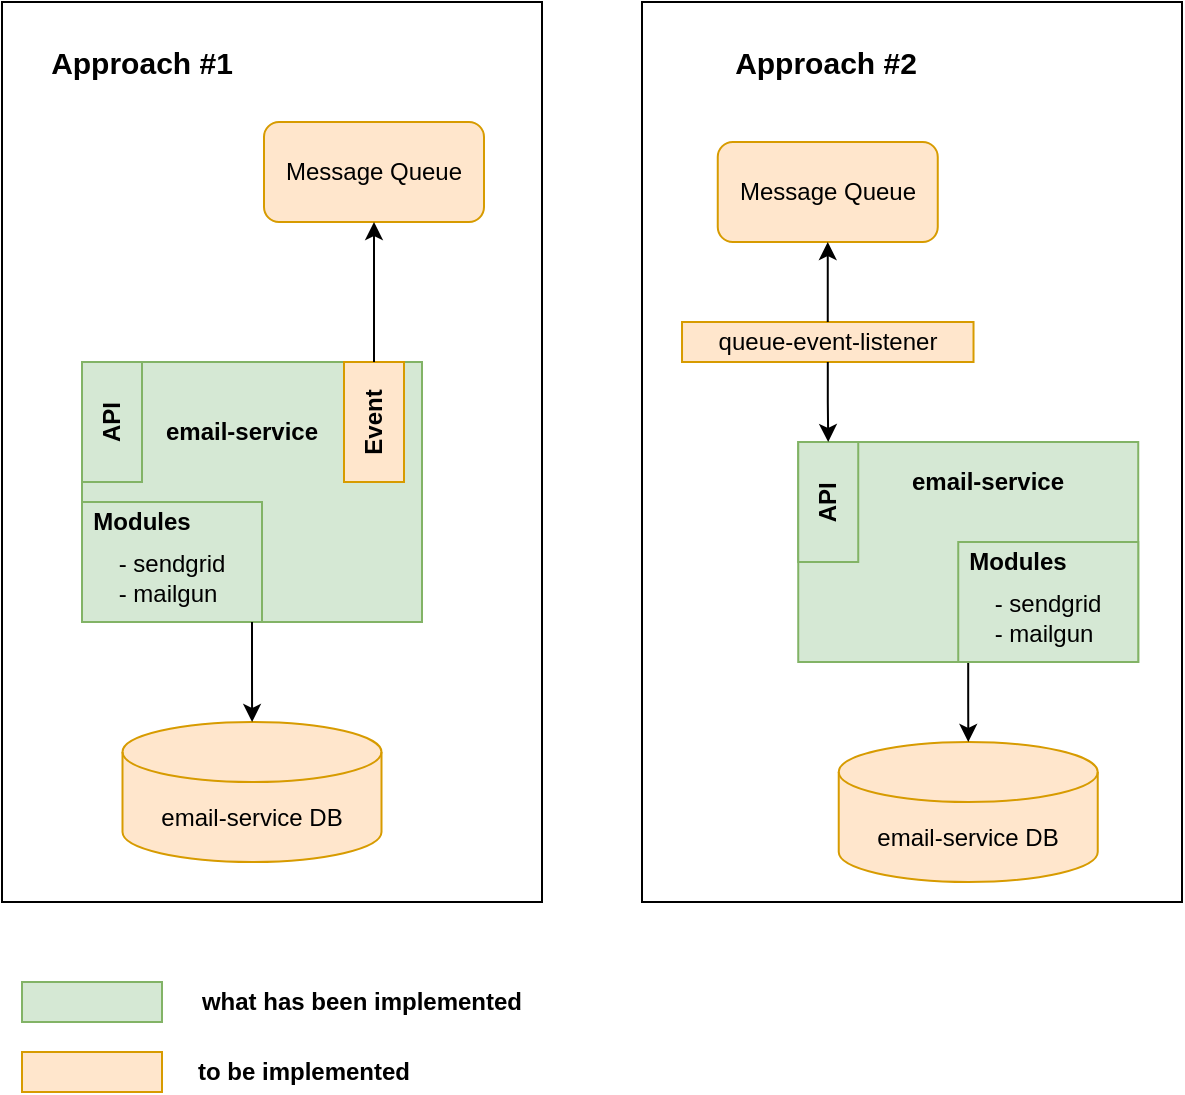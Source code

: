 <mxfile version="13.7.1" type="device"><diagram id="P36XFT5J_QXVk4UqGjeg" name="Page-1"><mxGraphModel dx="1422" dy="762" grid="1" gridSize="10" guides="1" tooltips="1" connect="1" arrows="1" fold="1" page="1" pageScale="1" pageWidth="827" pageHeight="1169" math="0" shadow="0"><root><mxCell id="0"/><mxCell id="1" parent="0"/><mxCell id="hHFB8QI-mv_UMvs8J2SA-37" value="" style="rounded=0;whiteSpace=wrap;html=1;fontSize=15;" vertex="1" parent="1"><mxGeometry x="30" y="50" width="270" height="450" as="geometry"/></mxCell><mxCell id="hHFB8QI-mv_UMvs8J2SA-17" value="" style="group;fillColor=#d5e8d4;strokeColor=#82b366;" vertex="1" connectable="0" parent="1"><mxGeometry x="70" y="230" width="170" height="130" as="geometry"/></mxCell><mxCell id="hHFB8QI-mv_UMvs8J2SA-13" value="" style="rounded=0;whiteSpace=wrap;html=1;fillColor=#d5e8d4;strokeColor=#82b366;" vertex="1" parent="hHFB8QI-mv_UMvs8J2SA-17"><mxGeometry width="170" height="130" as="geometry"/></mxCell><mxCell id="hHFB8QI-mv_UMvs8J2SA-14" value="API" style="rounded=0;whiteSpace=wrap;html=1;rotation=-90;fillColor=#d5e8d4;strokeColor=#82b366;fontStyle=1" vertex="1" parent="hHFB8QI-mv_UMvs8J2SA-17"><mxGeometry x="-15" y="15" width="60" height="30" as="geometry"/></mxCell><mxCell id="hHFB8QI-mv_UMvs8J2SA-15" value="Event" style="rounded=0;whiteSpace=wrap;html=1;rotation=-90;fillColor=#ffe6cc;strokeColor=#d79b00;fontStyle=1;" vertex="1" parent="hHFB8QI-mv_UMvs8J2SA-17"><mxGeometry x="116" y="15" width="60" height="30" as="geometry"/></mxCell><mxCell id="hHFB8QI-mv_UMvs8J2SA-77" value="" style="group" vertex="1" connectable="0" parent="hHFB8QI-mv_UMvs8J2SA-17"><mxGeometry y="70" width="90" height="60" as="geometry"/></mxCell><mxCell id="hHFB8QI-mv_UMvs8J2SA-67" value="" style="group" vertex="1" connectable="0" parent="hHFB8QI-mv_UMvs8J2SA-77"><mxGeometry width="90" height="60" as="geometry"/></mxCell><mxCell id="hHFB8QI-mv_UMvs8J2SA-45" value="" style="group" vertex="1" connectable="0" parent="hHFB8QI-mv_UMvs8J2SA-67"><mxGeometry width="90" height="60" as="geometry"/></mxCell><mxCell id="hHFB8QI-mv_UMvs8J2SA-40" value="" style="rounded=0;whiteSpace=wrap;html=1;fontSize=15;fillColor=#d5e8d4;strokeColor=#82b366;" vertex="1" parent="hHFB8QI-mv_UMvs8J2SA-45"><mxGeometry width="90" height="60" as="geometry"/></mxCell><mxCell id="hHFB8QI-mv_UMvs8J2SA-43" value="&lt;div style=&quot;text-align: left&quot;&gt;&lt;span&gt;- sendgrid&lt;/span&gt;&lt;/div&gt;&lt;div style=&quot;text-align: left&quot;&gt;&lt;span&gt;- mailgun&lt;/span&gt;&lt;/div&gt;" style="text;html=1;strokeColor=none;fillColor=none;align=center;verticalAlign=middle;whiteSpace=wrap;rounded=0;fontSize=12;" vertex="1" parent="hHFB8QI-mv_UMvs8J2SA-45"><mxGeometry x="10" y="20" width="70" height="35" as="geometry"/></mxCell><mxCell id="hHFB8QI-mv_UMvs8J2SA-44" value="&lt;b&gt;Modules&lt;/b&gt;" style="text;html=1;strokeColor=none;fillColor=none;align=center;verticalAlign=middle;whiteSpace=wrap;rounded=0;fontSize=12;" vertex="1" parent="hHFB8QI-mv_UMvs8J2SA-45"><mxGeometry x="10" width="40" height="20" as="geometry"/></mxCell><mxCell id="hHFB8QI-mv_UMvs8J2SA-78" value="&lt;b&gt;email-service&lt;/b&gt;" style="text;html=1;strokeColor=none;fillColor=none;align=center;verticalAlign=middle;whiteSpace=wrap;rounded=0;fontSize=12;" vertex="1" parent="hHFB8QI-mv_UMvs8J2SA-17"><mxGeometry x="30" y="25" width="100" height="20" as="geometry"/></mxCell><mxCell id="hHFB8QI-mv_UMvs8J2SA-18" value="email-service DB" style="shape=cylinder3;whiteSpace=wrap;html=1;boundedLbl=1;backgroundOutline=1;size=15;fillColor=#ffe6cc;strokeColor=#d79b00;" vertex="1" parent="1"><mxGeometry x="90.25" y="410" width="129.5" height="70" as="geometry"/></mxCell><mxCell id="hHFB8QI-mv_UMvs8J2SA-19" style="edgeStyle=orthogonalEdgeStyle;rounded=0;orthogonalLoop=1;jettySize=auto;html=1;" edge="1" parent="1" source="hHFB8QI-mv_UMvs8J2SA-13" target="hHFB8QI-mv_UMvs8J2SA-18"><mxGeometry relative="1" as="geometry"/></mxCell><mxCell id="hHFB8QI-mv_UMvs8J2SA-20" value="Message Queue" style="rounded=1;whiteSpace=wrap;html=1;fillColor=#ffe6cc;strokeColor=#d79b00;" vertex="1" parent="1"><mxGeometry x="161" y="110" width="110" height="50" as="geometry"/></mxCell><mxCell id="hHFB8QI-mv_UMvs8J2SA-22" style="edgeStyle=orthogonalEdgeStyle;rounded=0;orthogonalLoop=1;jettySize=auto;html=1;entryX=0.5;entryY=1;entryDx=0;entryDy=0;" edge="1" parent="1" source="hHFB8QI-mv_UMvs8J2SA-15" target="hHFB8QI-mv_UMvs8J2SA-20"><mxGeometry relative="1" as="geometry"/></mxCell><mxCell id="hHFB8QI-mv_UMvs8J2SA-23" value="" style="group;fillColor=#d5e8d4;strokeColor=#82b366;" vertex="1" connectable="0" parent="1"><mxGeometry x="428.12" y="270" width="191.88" height="230" as="geometry"/></mxCell><mxCell id="hHFB8QI-mv_UMvs8J2SA-38" value="" style="rounded=0;whiteSpace=wrap;html=1;fontSize=15;" vertex="1" parent="hHFB8QI-mv_UMvs8J2SA-23"><mxGeometry x="-78.12" y="-220" width="270" height="450" as="geometry"/></mxCell><mxCell id="hHFB8QI-mv_UMvs8J2SA-24" value="" style="rounded=0;whiteSpace=wrap;html=1;fillColor=#d5e8d4;strokeColor=#82b366;" vertex="1" parent="hHFB8QI-mv_UMvs8J2SA-23"><mxGeometry width="170" height="110" as="geometry"/></mxCell><mxCell id="hHFB8QI-mv_UMvs8J2SA-25" value="API" style="rounded=0;whiteSpace=wrap;html=1;rotation=-90;fillColor=#d5e8d4;strokeColor=#82b366;fontStyle=1" vertex="1" parent="hHFB8QI-mv_UMvs8J2SA-23"><mxGeometry x="-15" y="15" width="60" height="30" as="geometry"/></mxCell><mxCell id="hHFB8QI-mv_UMvs8J2SA-27" value="email-service DB" style="shape=cylinder3;whiteSpace=wrap;html=1;boundedLbl=1;backgroundOutline=1;size=15;fillColor=#ffe6cc;strokeColor=#d79b00;" vertex="1" parent="hHFB8QI-mv_UMvs8J2SA-23"><mxGeometry x="20.25" y="150" width="129.5" height="70" as="geometry"/></mxCell><mxCell id="hHFB8QI-mv_UMvs8J2SA-28" style="edgeStyle=orthogonalEdgeStyle;rounded=0;orthogonalLoop=1;jettySize=auto;html=1;" edge="1" parent="hHFB8QI-mv_UMvs8J2SA-23" source="hHFB8QI-mv_UMvs8J2SA-24" target="hHFB8QI-mv_UMvs8J2SA-27"><mxGeometry relative="1" as="geometry"/></mxCell><mxCell id="hHFB8QI-mv_UMvs8J2SA-68" value="" style="group" vertex="1" connectable="0" parent="hHFB8QI-mv_UMvs8J2SA-23"><mxGeometry x="80" y="50" width="90" height="60" as="geometry"/></mxCell><mxCell id="hHFB8QI-mv_UMvs8J2SA-69" value="" style="group" vertex="1" connectable="0" parent="hHFB8QI-mv_UMvs8J2SA-68"><mxGeometry width="90" height="60" as="geometry"/></mxCell><mxCell id="hHFB8QI-mv_UMvs8J2SA-70" value="" style="rounded=0;whiteSpace=wrap;html=1;fontSize=15;fillColor=#d5e8d4;strokeColor=#82b366;" vertex="1" parent="hHFB8QI-mv_UMvs8J2SA-69"><mxGeometry width="90" height="60" as="geometry"/></mxCell><mxCell id="hHFB8QI-mv_UMvs8J2SA-71" value="&lt;div style=&quot;text-align: left&quot;&gt;&lt;span&gt;- sendgrid&lt;/span&gt;&lt;/div&gt;&lt;div style=&quot;text-align: left&quot;&gt;&lt;span&gt;- mailgun&lt;/span&gt;&lt;/div&gt;" style="text;html=1;strokeColor=none;fillColor=none;align=center;verticalAlign=middle;whiteSpace=wrap;rounded=0;fontSize=12;" vertex="1" parent="hHFB8QI-mv_UMvs8J2SA-69"><mxGeometry x="10" y="20" width="70" height="35" as="geometry"/></mxCell><mxCell id="hHFB8QI-mv_UMvs8J2SA-72" value="&lt;b&gt;Modules&lt;/b&gt;" style="text;html=1;strokeColor=none;fillColor=none;align=center;verticalAlign=middle;whiteSpace=wrap;rounded=0;fontSize=12;" vertex="1" parent="hHFB8QI-mv_UMvs8J2SA-69"><mxGeometry x="10" width="40" height="20" as="geometry"/></mxCell><mxCell id="hHFB8QI-mv_UMvs8J2SA-79" value="&lt;b&gt;email-service&lt;/b&gt;" style="text;html=1;strokeColor=none;fillColor=none;align=center;verticalAlign=middle;whiteSpace=wrap;rounded=0;fontSize=12;" vertex="1" parent="hHFB8QI-mv_UMvs8J2SA-23"><mxGeometry x="45" y="10" width="100" height="20" as="geometry"/></mxCell><mxCell id="hHFB8QI-mv_UMvs8J2SA-32" value="queue-event-listener" style="rounded=0;whiteSpace=wrap;html=1;fillColor=#ffe6cc;strokeColor=#d79b00;" vertex="1" parent="hHFB8QI-mv_UMvs8J2SA-23"><mxGeometry x="-58.11" y="-60" width="145.75" height="20" as="geometry"/></mxCell><mxCell id="hHFB8QI-mv_UMvs8J2SA-34" style="edgeStyle=orthogonalEdgeStyle;rounded=0;orthogonalLoop=1;jettySize=auto;html=1;" edge="1" parent="hHFB8QI-mv_UMvs8J2SA-23" source="hHFB8QI-mv_UMvs8J2SA-32" target="hHFB8QI-mv_UMvs8J2SA-25"><mxGeometry relative="1" as="geometry"/></mxCell><mxCell id="hHFB8QI-mv_UMvs8J2SA-31" value="Message Queue" style="rounded=1;whiteSpace=wrap;html=1;fillColor=#ffe6cc;strokeColor=#d79b00;" vertex="1" parent="1"><mxGeometry x="387.88" y="120" width="110" height="50" as="geometry"/></mxCell><mxCell id="hHFB8QI-mv_UMvs8J2SA-33" style="edgeStyle=orthogonalEdgeStyle;rounded=0;orthogonalLoop=1;jettySize=auto;html=1;entryX=0.5;entryY=1;entryDx=0;entryDy=0;" edge="1" parent="1" source="hHFB8QI-mv_UMvs8J2SA-32" target="hHFB8QI-mv_UMvs8J2SA-31"><mxGeometry relative="1" as="geometry"/></mxCell><mxCell id="hHFB8QI-mv_UMvs8J2SA-35" value="Approach #1" style="text;html=1;strokeColor=none;fillColor=none;align=center;verticalAlign=middle;whiteSpace=wrap;rounded=0;fontStyle=1;fontSize=15;" vertex="1" parent="1"><mxGeometry x="40" y="70" width="120" height="20" as="geometry"/></mxCell><mxCell id="hHFB8QI-mv_UMvs8J2SA-36" value="Approach #2" style="text;html=1;strokeColor=none;fillColor=none;align=center;verticalAlign=middle;whiteSpace=wrap;rounded=0;fontStyle=1;fontSize=15;" vertex="1" parent="1"><mxGeometry x="381.88" y="70" width="120" height="20" as="geometry"/></mxCell><mxCell id="hHFB8QI-mv_UMvs8J2SA-82" value="" style="rounded=0;whiteSpace=wrap;html=1;fontSize=12;fillColor=#d5e8d4;strokeColor=#82b366;" vertex="1" parent="1"><mxGeometry x="40" y="540" width="70" height="20" as="geometry"/></mxCell><mxCell id="hHFB8QI-mv_UMvs8J2SA-83" value="what has been implemented" style="text;html=1;strokeColor=none;fillColor=none;align=center;verticalAlign=middle;whiteSpace=wrap;rounded=0;fontSize=12;fontStyle=1" vertex="1" parent="1"><mxGeometry x="120" y="540" width="180" height="20" as="geometry"/></mxCell><mxCell id="hHFB8QI-mv_UMvs8J2SA-84" value="" style="rounded=0;whiteSpace=wrap;html=1;fontSize=12;fillColor=#ffe6cc;strokeColor=#d79b00;" vertex="1" parent="1"><mxGeometry x="40" y="575" width="70" height="20" as="geometry"/></mxCell><mxCell id="hHFB8QI-mv_UMvs8J2SA-85" value="to be implemented" style="text;html=1;strokeColor=none;fillColor=none;align=center;verticalAlign=middle;whiteSpace=wrap;rounded=0;fontSize=12;fontStyle=1" vertex="1" parent="1"><mxGeometry x="91" y="575" width="180" height="20" as="geometry"/></mxCell></root></mxGraphModel></diagram></mxfile>